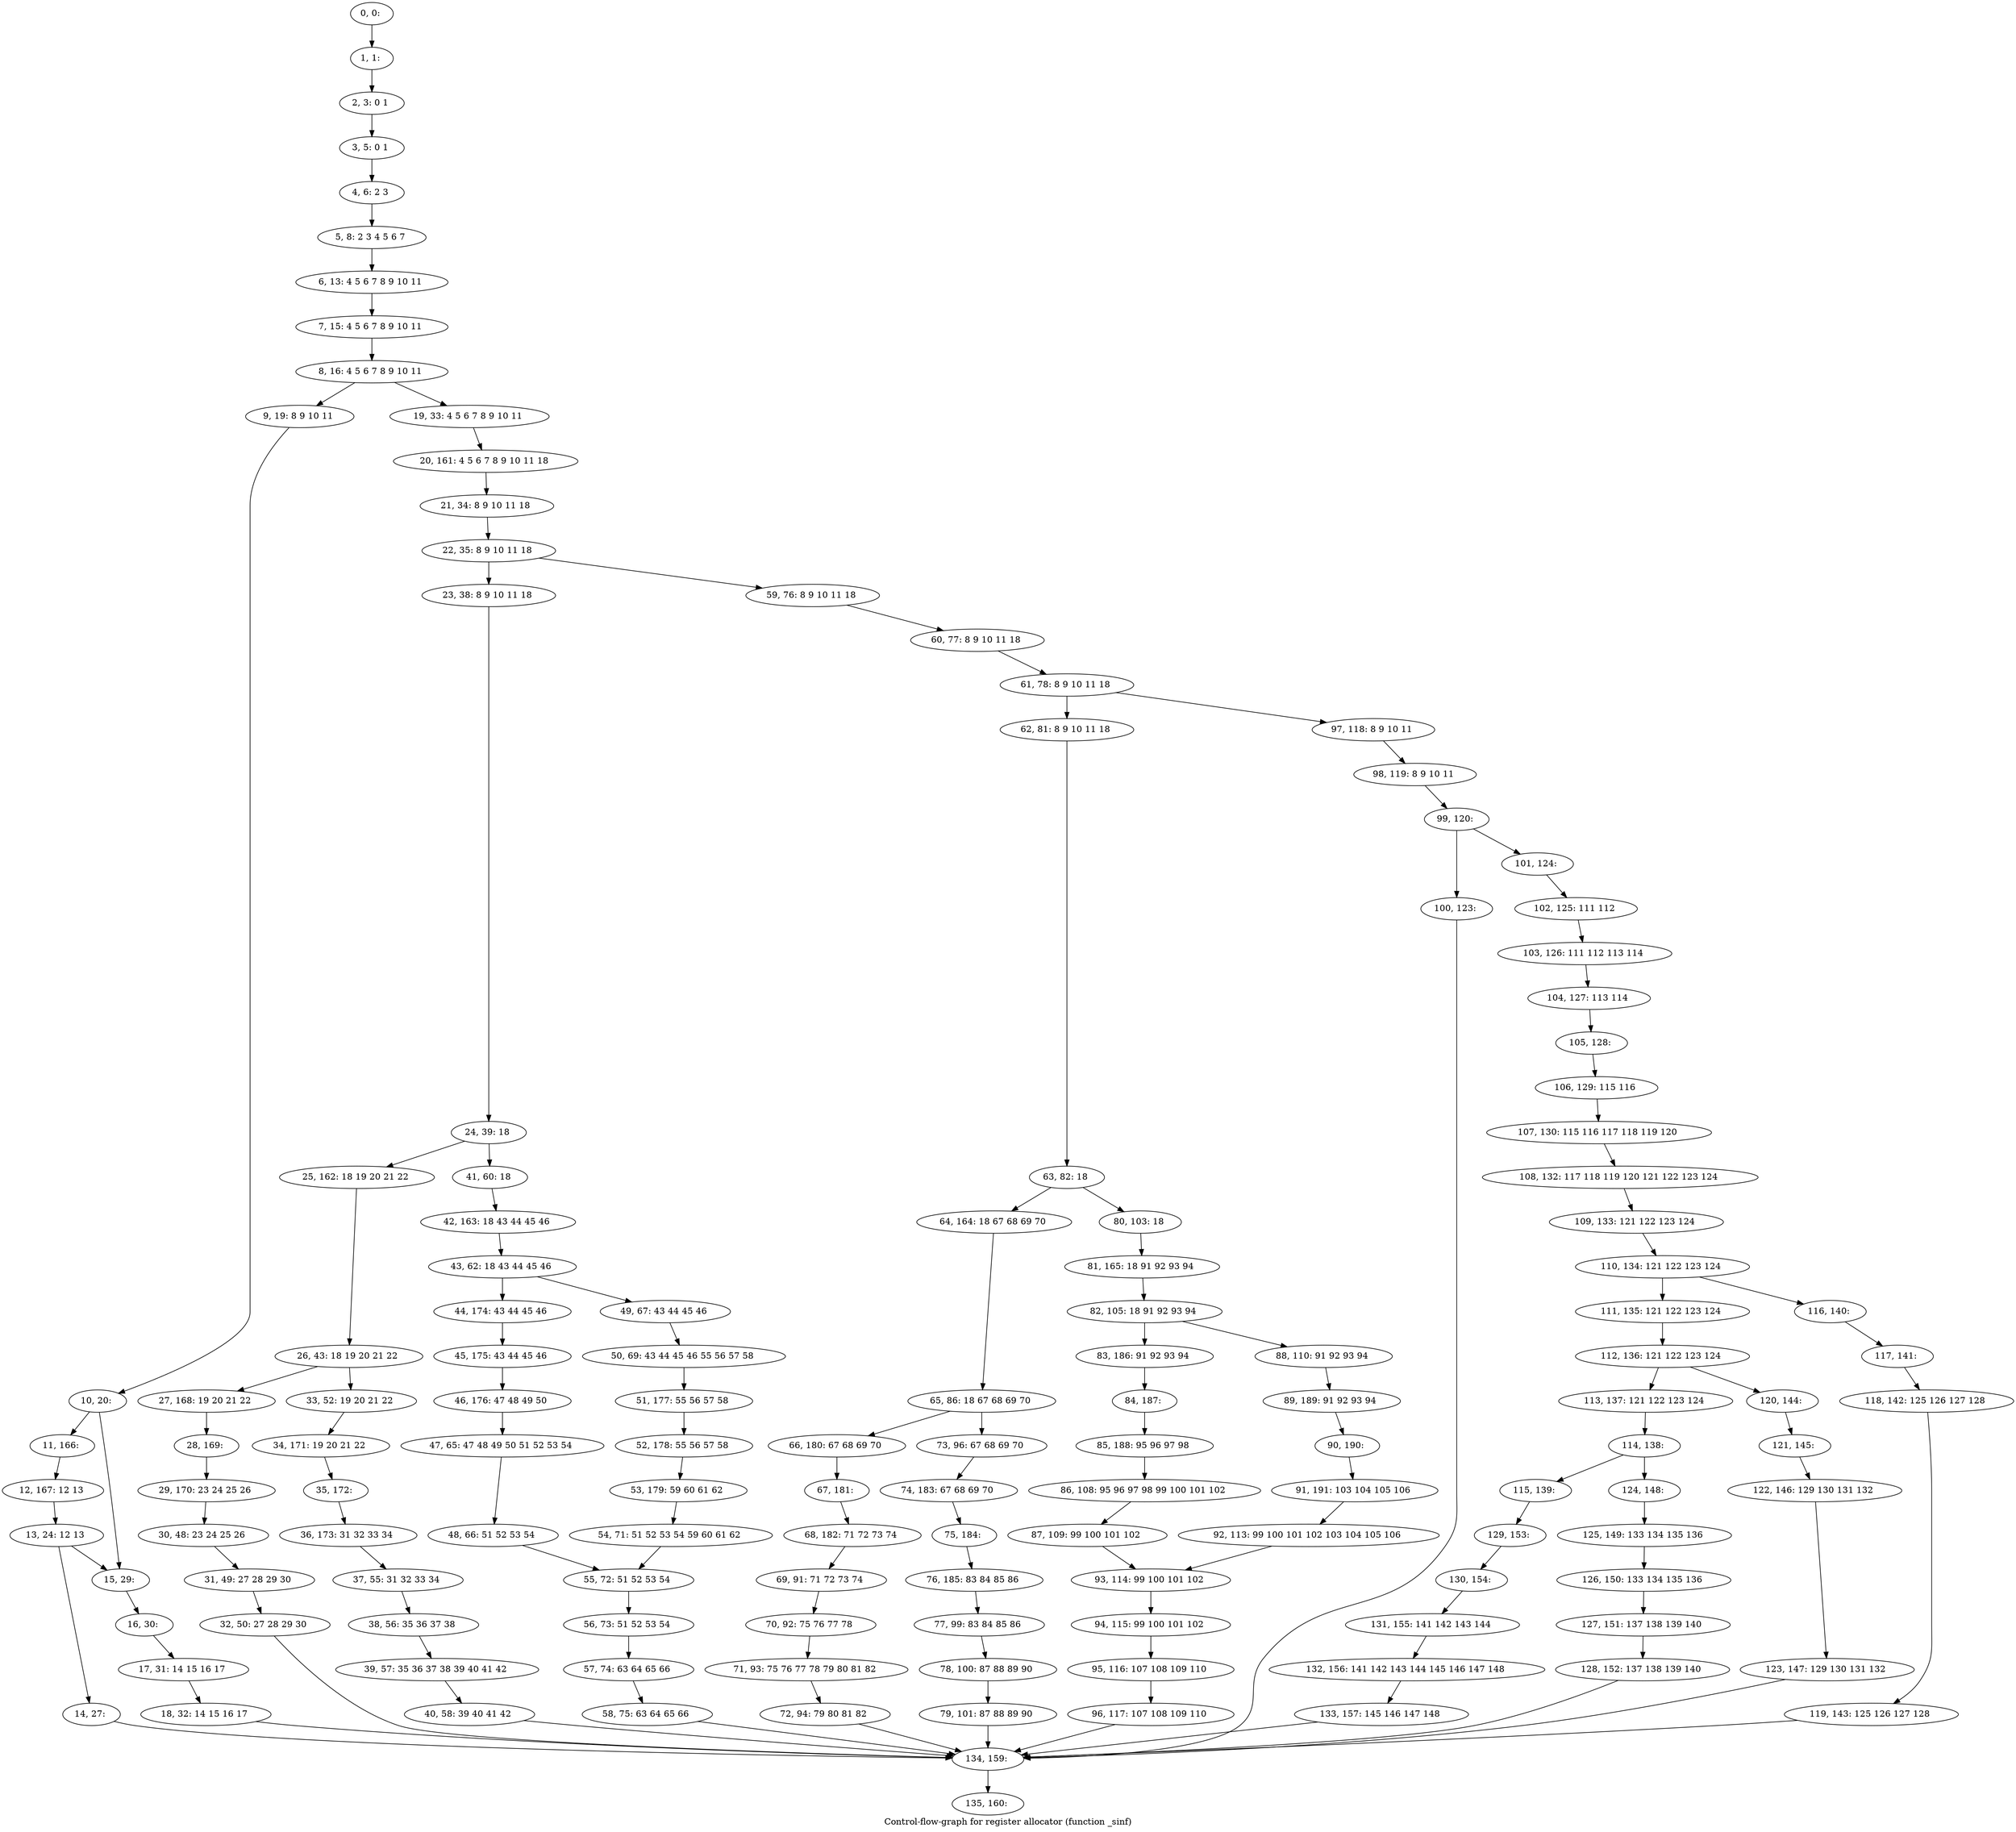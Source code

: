 digraph G {
graph [label="Control-flow-graph for register allocator (function _sinf)"]
0[label="0, 0: "];
1[label="1, 1: "];
2[label="2, 3: 0 1 "];
3[label="3, 5: 0 1 "];
4[label="4, 6: 2 3 "];
5[label="5, 8: 2 3 4 5 6 7 "];
6[label="6, 13: 4 5 6 7 8 9 10 11 "];
7[label="7, 15: 4 5 6 7 8 9 10 11 "];
8[label="8, 16: 4 5 6 7 8 9 10 11 "];
9[label="9, 19: 8 9 10 11 "];
10[label="10, 20: "];
11[label="11, 166: "];
12[label="12, 167: 12 13 "];
13[label="13, 24: 12 13 "];
14[label="14, 27: "];
15[label="15, 29: "];
16[label="16, 30: "];
17[label="17, 31: 14 15 16 17 "];
18[label="18, 32: 14 15 16 17 "];
19[label="19, 33: 4 5 6 7 8 9 10 11 "];
20[label="20, 161: 4 5 6 7 8 9 10 11 18 "];
21[label="21, 34: 8 9 10 11 18 "];
22[label="22, 35: 8 9 10 11 18 "];
23[label="23, 38: 8 9 10 11 18 "];
24[label="24, 39: 18 "];
25[label="25, 162: 18 19 20 21 22 "];
26[label="26, 43: 18 19 20 21 22 "];
27[label="27, 168: 19 20 21 22 "];
28[label="28, 169: "];
29[label="29, 170: 23 24 25 26 "];
30[label="30, 48: 23 24 25 26 "];
31[label="31, 49: 27 28 29 30 "];
32[label="32, 50: 27 28 29 30 "];
33[label="33, 52: 19 20 21 22 "];
34[label="34, 171: 19 20 21 22 "];
35[label="35, 172: "];
36[label="36, 173: 31 32 33 34 "];
37[label="37, 55: 31 32 33 34 "];
38[label="38, 56: 35 36 37 38 "];
39[label="39, 57: 35 36 37 38 39 40 41 42 "];
40[label="40, 58: 39 40 41 42 "];
41[label="41, 60: 18 "];
42[label="42, 163: 18 43 44 45 46 "];
43[label="43, 62: 18 43 44 45 46 "];
44[label="44, 174: 43 44 45 46 "];
45[label="45, 175: 43 44 45 46 "];
46[label="46, 176: 47 48 49 50 "];
47[label="47, 65: 47 48 49 50 51 52 53 54 "];
48[label="48, 66: 51 52 53 54 "];
49[label="49, 67: 43 44 45 46 "];
50[label="50, 69: 43 44 45 46 55 56 57 58 "];
51[label="51, 177: 55 56 57 58 "];
52[label="52, 178: 55 56 57 58 "];
53[label="53, 179: 59 60 61 62 "];
54[label="54, 71: 51 52 53 54 59 60 61 62 "];
55[label="55, 72: 51 52 53 54 "];
56[label="56, 73: 51 52 53 54 "];
57[label="57, 74: 63 64 65 66 "];
58[label="58, 75: 63 64 65 66 "];
59[label="59, 76: 8 9 10 11 18 "];
60[label="60, 77: 8 9 10 11 18 "];
61[label="61, 78: 8 9 10 11 18 "];
62[label="62, 81: 8 9 10 11 18 "];
63[label="63, 82: 18 "];
64[label="64, 164: 18 67 68 69 70 "];
65[label="65, 86: 18 67 68 69 70 "];
66[label="66, 180: 67 68 69 70 "];
67[label="67, 181: "];
68[label="68, 182: 71 72 73 74 "];
69[label="69, 91: 71 72 73 74 "];
70[label="70, 92: 75 76 77 78 "];
71[label="71, 93: 75 76 77 78 79 80 81 82 "];
72[label="72, 94: 79 80 81 82 "];
73[label="73, 96: 67 68 69 70 "];
74[label="74, 183: 67 68 69 70 "];
75[label="75, 184: "];
76[label="76, 185: 83 84 85 86 "];
77[label="77, 99: 83 84 85 86 "];
78[label="78, 100: 87 88 89 90 "];
79[label="79, 101: 87 88 89 90 "];
80[label="80, 103: 18 "];
81[label="81, 165: 18 91 92 93 94 "];
82[label="82, 105: 18 91 92 93 94 "];
83[label="83, 186: 91 92 93 94 "];
84[label="84, 187: "];
85[label="85, 188: 95 96 97 98 "];
86[label="86, 108: 95 96 97 98 99 100 101 102 "];
87[label="87, 109: 99 100 101 102 "];
88[label="88, 110: 91 92 93 94 "];
89[label="89, 189: 91 92 93 94 "];
90[label="90, 190: "];
91[label="91, 191: 103 104 105 106 "];
92[label="92, 113: 99 100 101 102 103 104 105 106 "];
93[label="93, 114: 99 100 101 102 "];
94[label="94, 115: 99 100 101 102 "];
95[label="95, 116: 107 108 109 110 "];
96[label="96, 117: 107 108 109 110 "];
97[label="97, 118: 8 9 10 11 "];
98[label="98, 119: 8 9 10 11 "];
99[label="99, 120: "];
100[label="100, 123: "];
101[label="101, 124: "];
102[label="102, 125: 111 112 "];
103[label="103, 126: 111 112 113 114 "];
104[label="104, 127: 113 114 "];
105[label="105, 128: "];
106[label="106, 129: 115 116 "];
107[label="107, 130: 115 116 117 118 119 120 "];
108[label="108, 132: 117 118 119 120 121 122 123 124 "];
109[label="109, 133: 121 122 123 124 "];
110[label="110, 134: 121 122 123 124 "];
111[label="111, 135: 121 122 123 124 "];
112[label="112, 136: 121 122 123 124 "];
113[label="113, 137: 121 122 123 124 "];
114[label="114, 138: "];
115[label="115, 139: "];
116[label="116, 140: "];
117[label="117, 141: "];
118[label="118, 142: 125 126 127 128 "];
119[label="119, 143: 125 126 127 128 "];
120[label="120, 144: "];
121[label="121, 145: "];
122[label="122, 146: 129 130 131 132 "];
123[label="123, 147: 129 130 131 132 "];
124[label="124, 148: "];
125[label="125, 149: 133 134 135 136 "];
126[label="126, 150: 133 134 135 136 "];
127[label="127, 151: 137 138 139 140 "];
128[label="128, 152: 137 138 139 140 "];
129[label="129, 153: "];
130[label="130, 154: "];
131[label="131, 155: 141 142 143 144 "];
132[label="132, 156: 141 142 143 144 145 146 147 148 "];
133[label="133, 157: 145 146 147 148 "];
134[label="134, 159: "];
135[label="135, 160: "];
0->1 ;
1->2 ;
2->3 ;
3->4 ;
4->5 ;
5->6 ;
6->7 ;
7->8 ;
8->9 ;
8->19 ;
9->10 ;
10->11 ;
10->15 ;
11->12 ;
12->13 ;
13->14 ;
13->15 ;
14->134 ;
15->16 ;
16->17 ;
17->18 ;
18->134 ;
19->20 ;
20->21 ;
21->22 ;
22->23 ;
22->59 ;
23->24 ;
24->25 ;
24->41 ;
25->26 ;
26->27 ;
26->33 ;
27->28 ;
28->29 ;
29->30 ;
30->31 ;
31->32 ;
32->134 ;
33->34 ;
34->35 ;
35->36 ;
36->37 ;
37->38 ;
38->39 ;
39->40 ;
40->134 ;
41->42 ;
42->43 ;
43->44 ;
43->49 ;
44->45 ;
45->46 ;
46->47 ;
47->48 ;
48->55 ;
49->50 ;
50->51 ;
51->52 ;
52->53 ;
53->54 ;
54->55 ;
55->56 ;
56->57 ;
57->58 ;
58->134 ;
59->60 ;
60->61 ;
61->62 ;
61->97 ;
62->63 ;
63->64 ;
63->80 ;
64->65 ;
65->66 ;
65->73 ;
66->67 ;
67->68 ;
68->69 ;
69->70 ;
70->71 ;
71->72 ;
72->134 ;
73->74 ;
74->75 ;
75->76 ;
76->77 ;
77->78 ;
78->79 ;
79->134 ;
80->81 ;
81->82 ;
82->83 ;
82->88 ;
83->84 ;
84->85 ;
85->86 ;
86->87 ;
87->93 ;
88->89 ;
89->90 ;
90->91 ;
91->92 ;
92->93 ;
93->94 ;
94->95 ;
95->96 ;
96->134 ;
97->98 ;
98->99 ;
99->100 ;
99->101 ;
100->134 ;
101->102 ;
102->103 ;
103->104 ;
104->105 ;
105->106 ;
106->107 ;
107->108 ;
108->109 ;
109->110 ;
110->111 ;
110->116 ;
111->112 ;
112->113 ;
112->120 ;
113->114 ;
114->115 ;
114->124 ;
115->129 ;
116->117 ;
117->118 ;
118->119 ;
119->134 ;
120->121 ;
121->122 ;
122->123 ;
123->134 ;
124->125 ;
125->126 ;
126->127 ;
127->128 ;
128->134 ;
129->130 ;
130->131 ;
131->132 ;
132->133 ;
133->134 ;
134->135 ;
}
